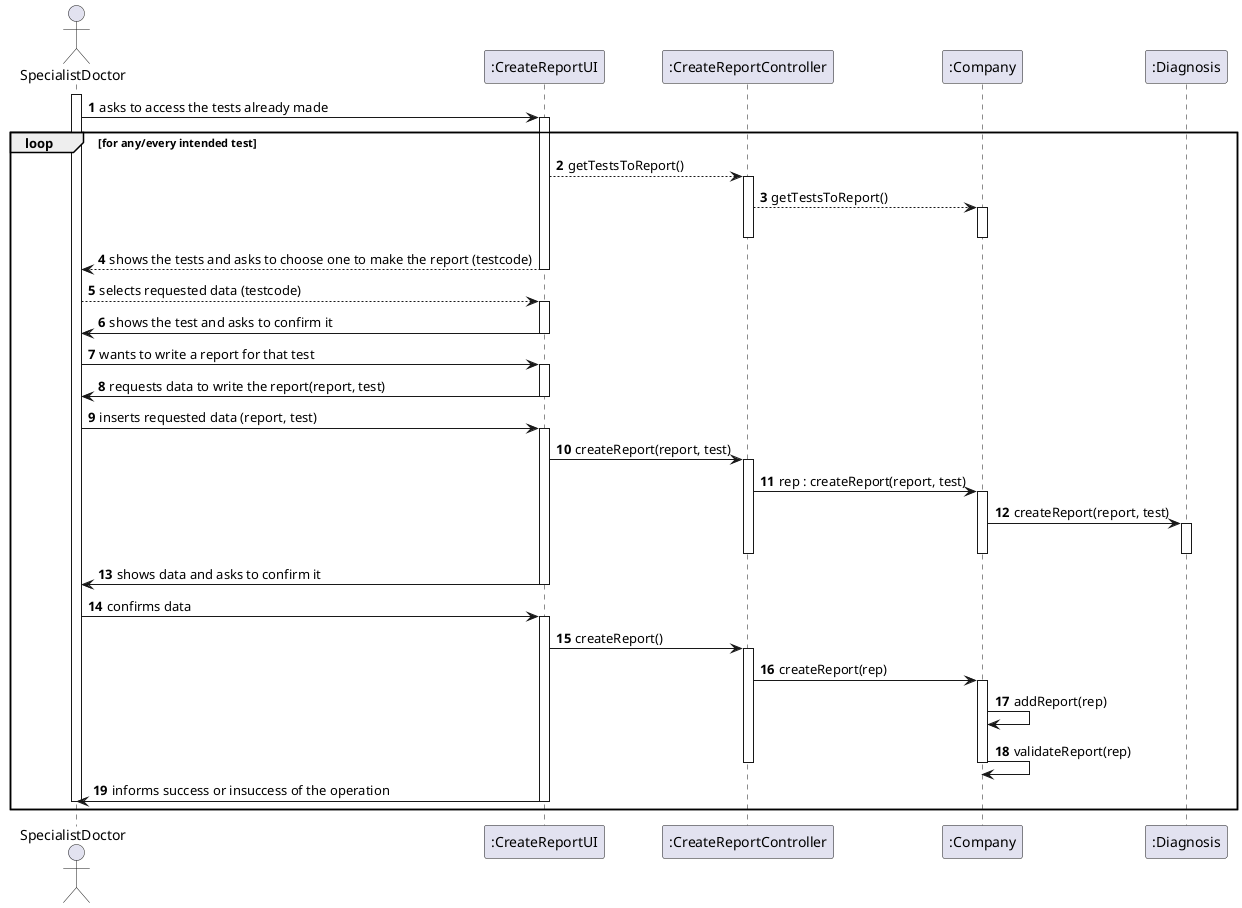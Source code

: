 @startuml
autonumber

actor "SpecialistDoctor" as Spec

participant ":CreateReportUI" as UI
participant ":CreateReportController" as CRC
participant ":Company" as COM
participant ":Diagnosis" as DIAG


activate Spec

Spec -> UI : asks to access the tests already made

loop for any/every intended test

activate UI

UI --> CRC : getTestsToReport()

activate CRC

CRC --> COM : getTestsToReport()

activate COM

deactivate COM

deactivate CRC

UI --> Spec : shows the tests and asks to choose one to make the report (testcode)

deactivate UI

Spec --> UI : selects requested data (testcode)

activate UI

UI -> Spec : shows the test and asks to confirm it

deactivate UI

Spec -> UI : wants to write a report for that test

activate UI

UI -> Spec : requests data to write the report(report, test)

deactivate UI

Spec -> UI : inserts requested data (report, test)

activate UI

UI -> CRC : createReport(report, test)

activate CRC

CRC -> COM : rep : createReport(report, test)

activate COM

COM -> DIAG : createReport(report, test)

activate DIAG

deactivate DIAG
deactivate COM
deactivate CRC

UI -> Spec : shows data and asks to confirm it

deactivate UI

Spec -> UI : confirms data

activate UI

UI -> CRC : createReport()

activate CRC

CRC -> COM : createReport(rep)

activate COM

COM -> COM : addReport(rep)
COM -> COM : validateReport(rep)

deactivate COM
deactivate CRC

UI -> Spec : informs success or insuccess of the operation

deactivate UI
deactivate Spec

end
@enduml





